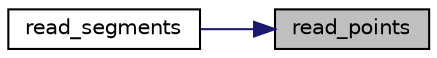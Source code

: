 digraph "read_points"
{
 // LATEX_PDF_SIZE
  edge [fontname="Helvetica",fontsize="10",labelfontname="Helvetica",labelfontsize="10"];
  node [fontname="Helvetica",fontsize="10",shape=record];
  rankdir="RL";
  Node1 [label="read_points",height=0.2,width=0.4,color="black", fillcolor="grey75", style="filled", fontcolor="black",tooltip=" "];
  Node1 -> Node2 [dir="back",color="midnightblue",fontsize="10",style="solid",fontname="Helvetica"];
  Node2 [label="read_segments",height=0.2,width=0.4,color="black", fillcolor="white", style="filled",URL="$d0/d11/arrange_8_c.html#ab977de5a980b372d9892600df101f9b7",tooltip=" "];
}
